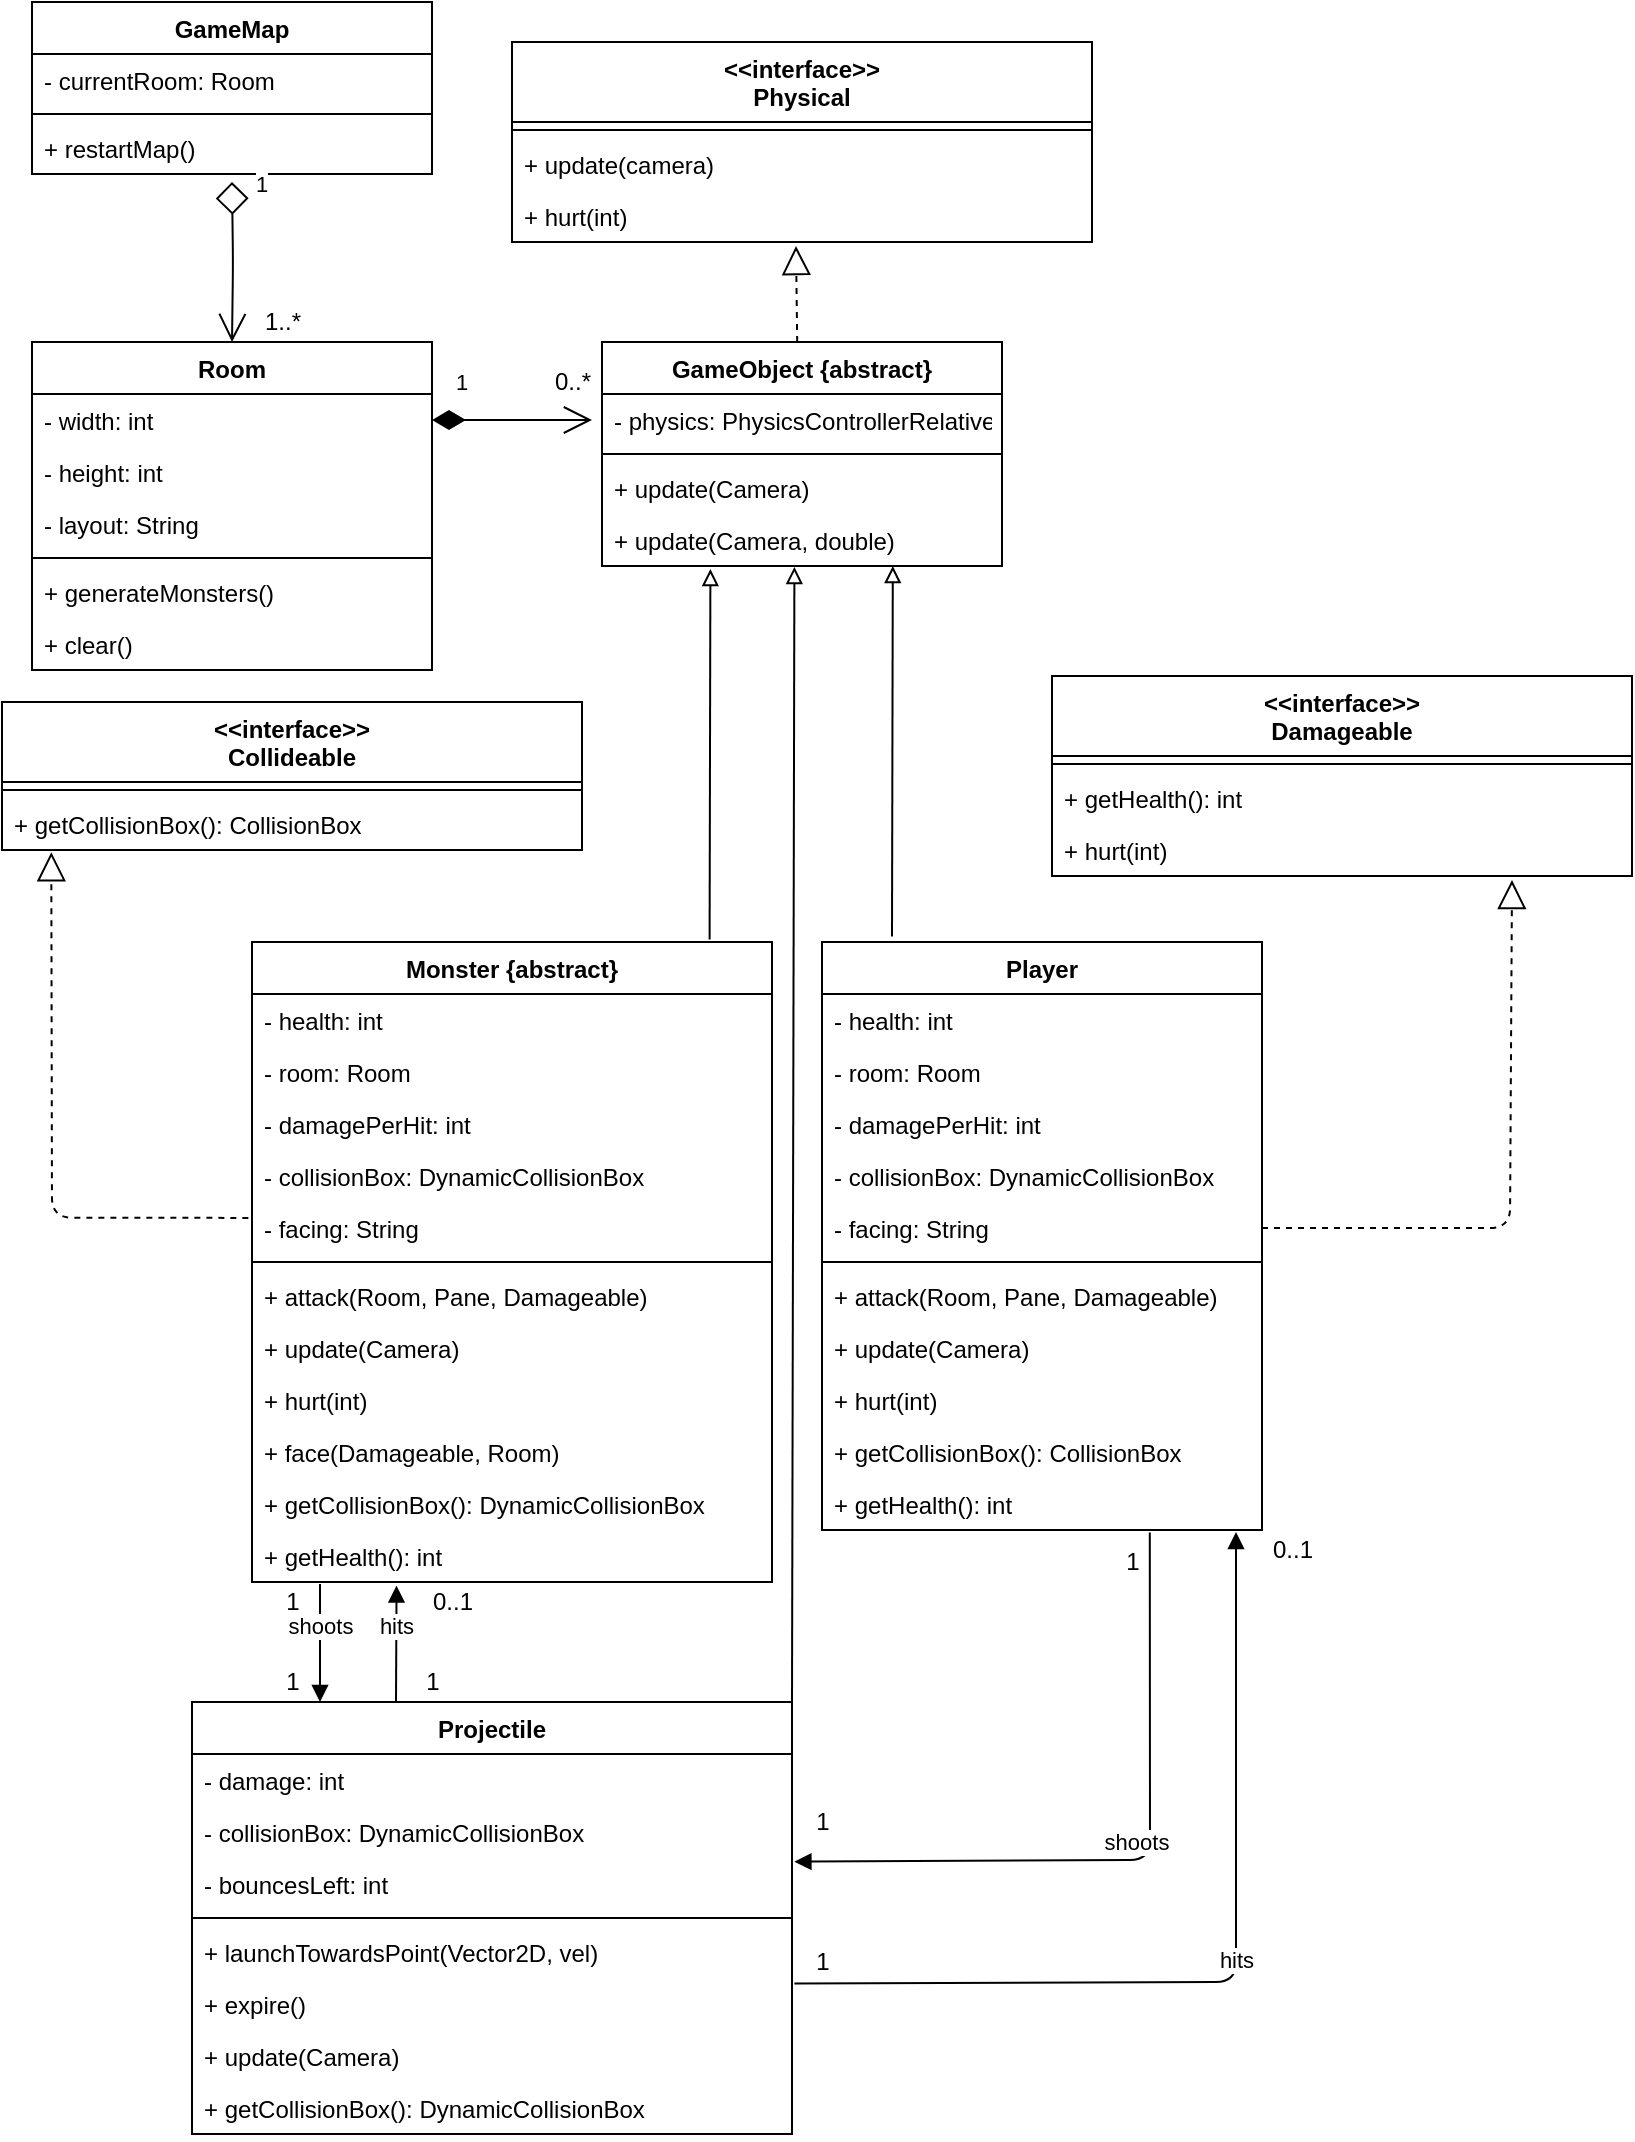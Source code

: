 <mxfile version="14.6.1" type="device"><diagram id="3t96VXbxoKb8-Y_9iRvL" name="Page-1"><mxGraphModel dx="-1186" dy="1269" grid="1" gridSize="10" guides="1" tooltips="1" connect="1" arrows="1" fold="1" page="1" pageScale="1" pageWidth="850" pageHeight="1100" math="0" shadow="0"><root><mxCell id="0"/><mxCell id="1" parent="0"/><mxCell id="FaftBdrVpX5m8-xm0CtU-35" value="&lt;&lt;interface&gt;&gt;&#10;Physical" style="swimlane;fontStyle=1;align=center;verticalAlign=top;childLayout=stackLayout;horizontal=1;startSize=40;horizontalStack=0;resizeParent=1;resizeParentMax=0;resizeLast=0;collapsible=1;marginBottom=0;whiteSpace=wrap;" parent="1" vertex="1"><mxGeometry x="3670" y="20" width="290" height="100" as="geometry"/></mxCell><mxCell id="FaftBdrVpX5m8-xm0CtU-36" value="" style="line;strokeWidth=1;fillColor=none;align=left;verticalAlign=middle;spacingTop=-1;spacingLeft=3;spacingRight=3;rotatable=0;labelPosition=right;points=[];portConstraint=eastwest;" parent="FaftBdrVpX5m8-xm0CtU-35" vertex="1"><mxGeometry y="40" width="290" height="8" as="geometry"/></mxCell><mxCell id="FaftBdrVpX5m8-xm0CtU-37" value="+ update(camera)" style="text;strokeColor=none;fillColor=none;align=left;verticalAlign=top;spacingLeft=4;spacingRight=4;overflow=hidden;rotatable=0;points=[[0,0.5],[1,0.5]];portConstraint=eastwest;" parent="FaftBdrVpX5m8-xm0CtU-35" vertex="1"><mxGeometry y="48" width="290" height="26" as="geometry"/></mxCell><mxCell id="FaftBdrVpX5m8-xm0CtU-38" value="+ hurt(int)" style="text;strokeColor=none;fillColor=none;align=left;verticalAlign=top;spacingLeft=4;spacingRight=4;overflow=hidden;rotatable=0;points=[[0,0.5],[1,0.5]];portConstraint=eastwest;" parent="FaftBdrVpX5m8-xm0CtU-35" vertex="1"><mxGeometry y="74" width="290" height="26" as="geometry"/></mxCell><mxCell id="FaftBdrVpX5m8-xm0CtU-39" value="GameObject {abstract}" style="swimlane;fontStyle=1;align=center;verticalAlign=top;childLayout=stackLayout;horizontal=1;startSize=26;horizontalStack=0;resizeParent=1;resizeParentMax=0;resizeLast=0;collapsible=1;marginBottom=0;fontSize=12;" parent="1" vertex="1"><mxGeometry x="3715" y="170" width="200" height="112" as="geometry"/></mxCell><mxCell id="FaftBdrVpX5m8-xm0CtU-40" value="- physics: PhysicsControllerRelative" style="text;strokeColor=none;fillColor=none;align=left;verticalAlign=top;spacingLeft=4;spacingRight=4;overflow=hidden;rotatable=0;points=[[0,0.5],[1,0.5]];portConstraint=eastwest;" parent="FaftBdrVpX5m8-xm0CtU-39" vertex="1"><mxGeometry y="26" width="200" height="26" as="geometry"/></mxCell><mxCell id="FaftBdrVpX5m8-xm0CtU-41" value="" style="line;strokeWidth=1;fillColor=none;align=left;verticalAlign=middle;spacingTop=-1;spacingLeft=3;spacingRight=3;rotatable=0;labelPosition=right;points=[];portConstraint=eastwest;" parent="FaftBdrVpX5m8-xm0CtU-39" vertex="1"><mxGeometry y="52" width="200" height="8" as="geometry"/></mxCell><mxCell id="FaftBdrVpX5m8-xm0CtU-42" value="+ update(Camera)" style="text;strokeColor=none;fillColor=none;align=left;verticalAlign=top;spacingLeft=4;spacingRight=4;overflow=hidden;rotatable=0;points=[[0,0.5],[1,0.5]];portConstraint=eastwest;" parent="FaftBdrVpX5m8-xm0CtU-39" vertex="1"><mxGeometry y="60" width="200" height="26" as="geometry"/></mxCell><mxCell id="FaftBdrVpX5m8-xm0CtU-43" value="+ update(Camera, double)" style="text;strokeColor=none;fillColor=none;align=left;verticalAlign=top;spacingLeft=4;spacingRight=4;overflow=hidden;rotatable=0;points=[[0,0.5],[1,0.5]];portConstraint=eastwest;fontSize=12;" parent="FaftBdrVpX5m8-xm0CtU-39" vertex="1"><mxGeometry y="86" width="200" height="26" as="geometry"/></mxCell><mxCell id="FaftBdrVpX5m8-xm0CtU-44" value="&lt;&lt;interface&gt;&gt;&#10;Damageable" style="swimlane;fontStyle=1;align=center;verticalAlign=top;childLayout=stackLayout;horizontal=1;startSize=40;horizontalStack=0;resizeParent=1;resizeParentMax=0;resizeLast=0;collapsible=1;marginBottom=0;whiteSpace=wrap;" parent="1" vertex="1"><mxGeometry x="3940" y="337" width="290" height="100" as="geometry"/></mxCell><mxCell id="FaftBdrVpX5m8-xm0CtU-45" value="" style="line;strokeWidth=1;fillColor=none;align=left;verticalAlign=middle;spacingTop=-1;spacingLeft=3;spacingRight=3;rotatable=0;labelPosition=right;points=[];portConstraint=eastwest;" parent="FaftBdrVpX5m8-xm0CtU-44" vertex="1"><mxGeometry y="40" width="290" height="8" as="geometry"/></mxCell><mxCell id="FaftBdrVpX5m8-xm0CtU-46" value="+ getHealth(): int" style="text;strokeColor=none;fillColor=none;align=left;verticalAlign=top;spacingLeft=4;spacingRight=4;overflow=hidden;rotatable=0;points=[[0,0.5],[1,0.5]];portConstraint=eastwest;" parent="FaftBdrVpX5m8-xm0CtU-44" vertex="1"><mxGeometry y="48" width="290" height="26" as="geometry"/></mxCell><mxCell id="FaftBdrVpX5m8-xm0CtU-47" value="+ hurt(int)" style="text;strokeColor=none;fillColor=none;align=left;verticalAlign=top;spacingLeft=4;spacingRight=4;overflow=hidden;rotatable=0;points=[[0,0.5],[1,0.5]];portConstraint=eastwest;" parent="FaftBdrVpX5m8-xm0CtU-44" vertex="1"><mxGeometry y="74" width="290" height="26" as="geometry"/></mxCell><mxCell id="FaftBdrVpX5m8-xm0CtU-48" value="&lt;&lt;interface&gt;&gt;&#10;Collideable" style="swimlane;fontStyle=1;align=center;verticalAlign=top;childLayout=stackLayout;horizontal=1;startSize=40;horizontalStack=0;resizeParent=1;resizeParentMax=0;resizeLast=0;collapsible=1;marginBottom=0;whiteSpace=wrap;" parent="1" vertex="1"><mxGeometry x="3415" y="350" width="290" height="74" as="geometry"/></mxCell><mxCell id="FaftBdrVpX5m8-xm0CtU-49" value="" style="line;strokeWidth=1;fillColor=none;align=left;verticalAlign=middle;spacingTop=-1;spacingLeft=3;spacingRight=3;rotatable=0;labelPosition=right;points=[];portConstraint=eastwest;" parent="FaftBdrVpX5m8-xm0CtU-48" vertex="1"><mxGeometry y="40" width="290" height="8" as="geometry"/></mxCell><mxCell id="FaftBdrVpX5m8-xm0CtU-50" value="+ getCollisionBox(): CollisionBox" style="text;strokeColor=none;fillColor=none;align=left;verticalAlign=top;spacingLeft=4;spacingRight=4;overflow=hidden;rotatable=0;points=[[0,0.5],[1,0.5]];portConstraint=eastwest;" parent="FaftBdrVpX5m8-xm0CtU-48" vertex="1"><mxGeometry y="48" width="290" height="26" as="geometry"/></mxCell><mxCell id="FaftBdrVpX5m8-xm0CtU-52" value="Monster {abstract}" style="swimlane;fontStyle=1;align=center;verticalAlign=top;childLayout=stackLayout;horizontal=1;startSize=26;horizontalStack=0;resizeParent=1;resizeParentMax=0;resizeLast=0;collapsible=1;marginBottom=0;" parent="1" vertex="1"><mxGeometry x="3540" y="470" width="260" height="320" as="geometry"/></mxCell><mxCell id="FaftBdrVpX5m8-xm0CtU-53" value="- health: int" style="text;strokeColor=none;fillColor=none;align=left;verticalAlign=top;spacingLeft=4;spacingRight=4;overflow=hidden;rotatable=0;points=[[0,0.5],[1,0.5]];portConstraint=eastwest;" parent="FaftBdrVpX5m8-xm0CtU-52" vertex="1"><mxGeometry y="26" width="260" height="26" as="geometry"/></mxCell><mxCell id="FaftBdrVpX5m8-xm0CtU-54" value="- room: Room" style="text;strokeColor=none;fillColor=none;align=left;verticalAlign=top;spacingLeft=4;spacingRight=4;overflow=hidden;rotatable=0;points=[[0,0.5],[1,0.5]];portConstraint=eastwest;" parent="FaftBdrVpX5m8-xm0CtU-52" vertex="1"><mxGeometry y="52" width="260" height="26" as="geometry"/></mxCell><mxCell id="FaftBdrVpX5m8-xm0CtU-55" value="- damagePerHit: int" style="text;strokeColor=none;fillColor=none;align=left;verticalAlign=top;spacingLeft=4;spacingRight=4;overflow=hidden;rotatable=0;points=[[0,0.5],[1,0.5]];portConstraint=eastwest;" parent="FaftBdrVpX5m8-xm0CtU-52" vertex="1"><mxGeometry y="78" width="260" height="26" as="geometry"/></mxCell><mxCell id="FaftBdrVpX5m8-xm0CtU-56" value="- collisionBox: DynamicCollisionBox" style="text;strokeColor=none;fillColor=none;align=left;verticalAlign=top;spacingLeft=4;spacingRight=4;overflow=hidden;rotatable=0;points=[[0,0.5],[1,0.5]];portConstraint=eastwest;" parent="FaftBdrVpX5m8-xm0CtU-52" vertex="1"><mxGeometry y="104" width="260" height="26" as="geometry"/></mxCell><mxCell id="FaftBdrVpX5m8-xm0CtU-57" value="- facing: String" style="text;strokeColor=none;fillColor=none;align=left;verticalAlign=top;spacingLeft=4;spacingRight=4;overflow=hidden;rotatable=0;points=[[0,0.5],[1,0.5]];portConstraint=eastwest;" parent="FaftBdrVpX5m8-xm0CtU-52" vertex="1"><mxGeometry y="130" width="260" height="26" as="geometry"/></mxCell><mxCell id="FaftBdrVpX5m8-xm0CtU-58" value="" style="line;strokeWidth=1;fillColor=none;align=left;verticalAlign=middle;spacingTop=-1;spacingLeft=3;spacingRight=3;rotatable=0;labelPosition=right;points=[];portConstraint=eastwest;" parent="FaftBdrVpX5m8-xm0CtU-52" vertex="1"><mxGeometry y="156" width="260" height="8" as="geometry"/></mxCell><mxCell id="FaftBdrVpX5m8-xm0CtU-59" value="+ attack(Room, Pane, Damageable)" style="text;strokeColor=none;fillColor=none;align=left;verticalAlign=top;spacingLeft=4;spacingRight=4;overflow=hidden;rotatable=0;points=[[0,0.5],[1,0.5]];portConstraint=eastwest;" parent="FaftBdrVpX5m8-xm0CtU-52" vertex="1"><mxGeometry y="164" width="260" height="26" as="geometry"/></mxCell><mxCell id="FaftBdrVpX5m8-xm0CtU-60" value="+ update(Camera)" style="text;strokeColor=none;fillColor=none;align=left;verticalAlign=top;spacingLeft=4;spacingRight=4;overflow=hidden;rotatable=0;points=[[0,0.5],[1,0.5]];portConstraint=eastwest;" parent="FaftBdrVpX5m8-xm0CtU-52" vertex="1"><mxGeometry y="190" width="260" height="26" as="geometry"/></mxCell><mxCell id="FaftBdrVpX5m8-xm0CtU-61" value="+ hurt(int)" style="text;strokeColor=none;fillColor=none;align=left;verticalAlign=top;spacingLeft=4;spacingRight=4;overflow=hidden;rotatable=0;points=[[0,0.5],[1,0.5]];portConstraint=eastwest;" parent="FaftBdrVpX5m8-xm0CtU-52" vertex="1"><mxGeometry y="216" width="260" height="26" as="geometry"/></mxCell><mxCell id="FaftBdrVpX5m8-xm0CtU-62" value="+ face(Damageable, Room)" style="text;strokeColor=none;fillColor=none;align=left;verticalAlign=top;spacingLeft=4;spacingRight=4;overflow=hidden;rotatable=0;points=[[0,0.5],[1,0.5]];portConstraint=eastwest;" parent="FaftBdrVpX5m8-xm0CtU-52" vertex="1"><mxGeometry y="242" width="260" height="26" as="geometry"/></mxCell><mxCell id="FaftBdrVpX5m8-xm0CtU-63" value="+ getCollisionBox(): DynamicCollisionBox" style="text;strokeColor=none;fillColor=none;align=left;verticalAlign=top;spacingLeft=4;spacingRight=4;overflow=hidden;rotatable=0;points=[[0,0.5],[1,0.5]];portConstraint=eastwest;" parent="FaftBdrVpX5m8-xm0CtU-52" vertex="1"><mxGeometry y="268" width="260" height="26" as="geometry"/></mxCell><mxCell id="FaftBdrVpX5m8-xm0CtU-64" value="+ getHealth(): int" style="text;strokeColor=none;fillColor=none;align=left;verticalAlign=top;spacingLeft=4;spacingRight=4;overflow=hidden;rotatable=0;points=[[0,0.5],[1,0.5]];portConstraint=eastwest;" parent="FaftBdrVpX5m8-xm0CtU-52" vertex="1"><mxGeometry y="294" width="260" height="26" as="geometry"/></mxCell><mxCell id="FaftBdrVpX5m8-xm0CtU-65" value="Player" style="swimlane;fontStyle=1;align=center;verticalAlign=top;childLayout=stackLayout;horizontal=1;startSize=26;horizontalStack=0;resizeParent=1;resizeParentMax=0;resizeLast=0;collapsible=1;marginBottom=0;" parent="1" vertex="1"><mxGeometry x="3825" y="470" width="220" height="294" as="geometry"/></mxCell><mxCell id="FaftBdrVpX5m8-xm0CtU-66" value="- health: int" style="text;strokeColor=none;fillColor=none;align=left;verticalAlign=top;spacingLeft=4;spacingRight=4;overflow=hidden;rotatable=0;points=[[0,0.5],[1,0.5]];portConstraint=eastwest;" parent="FaftBdrVpX5m8-xm0CtU-65" vertex="1"><mxGeometry y="26" width="220" height="26" as="geometry"/></mxCell><mxCell id="FaftBdrVpX5m8-xm0CtU-67" value="- room: Room" style="text;strokeColor=none;fillColor=none;align=left;verticalAlign=top;spacingLeft=4;spacingRight=4;overflow=hidden;rotatable=0;points=[[0,0.5],[1,0.5]];portConstraint=eastwest;" parent="FaftBdrVpX5m8-xm0CtU-65" vertex="1"><mxGeometry y="52" width="220" height="26" as="geometry"/></mxCell><mxCell id="FaftBdrVpX5m8-xm0CtU-68" value="- damagePerHit: int" style="text;strokeColor=none;fillColor=none;align=left;verticalAlign=top;spacingLeft=4;spacingRight=4;overflow=hidden;rotatable=0;points=[[0,0.5],[1,0.5]];portConstraint=eastwest;" parent="FaftBdrVpX5m8-xm0CtU-65" vertex="1"><mxGeometry y="78" width="220" height="26" as="geometry"/></mxCell><mxCell id="FaftBdrVpX5m8-xm0CtU-69" value="- collisionBox: DynamicCollisionBox " style="text;strokeColor=none;fillColor=none;align=left;verticalAlign=top;spacingLeft=4;spacingRight=4;overflow=hidden;rotatable=0;points=[[0,0.5],[1,0.5]];portConstraint=eastwest;" parent="FaftBdrVpX5m8-xm0CtU-65" vertex="1"><mxGeometry y="104" width="220" height="26" as="geometry"/></mxCell><mxCell id="FaftBdrVpX5m8-xm0CtU-70" value="- facing: String" style="text;strokeColor=none;fillColor=none;align=left;verticalAlign=top;spacingLeft=4;spacingRight=4;overflow=hidden;rotatable=0;points=[[0,0.5],[1,0.5]];portConstraint=eastwest;" parent="FaftBdrVpX5m8-xm0CtU-65" vertex="1"><mxGeometry y="130" width="220" height="26" as="geometry"/></mxCell><mxCell id="FaftBdrVpX5m8-xm0CtU-71" value="" style="line;strokeWidth=1;fillColor=none;align=left;verticalAlign=middle;spacingTop=-1;spacingLeft=3;spacingRight=3;rotatable=0;labelPosition=right;points=[];portConstraint=eastwest;" parent="FaftBdrVpX5m8-xm0CtU-65" vertex="1"><mxGeometry y="156" width="220" height="8" as="geometry"/></mxCell><mxCell id="FaftBdrVpX5m8-xm0CtU-72" value="+ attack(Room, Pane, Damageable)" style="text;strokeColor=none;fillColor=none;align=left;verticalAlign=top;spacingLeft=4;spacingRight=4;overflow=hidden;rotatable=0;points=[[0,0.5],[1,0.5]];portConstraint=eastwest;" parent="FaftBdrVpX5m8-xm0CtU-65" vertex="1"><mxGeometry y="164" width="220" height="26" as="geometry"/></mxCell><mxCell id="FaftBdrVpX5m8-xm0CtU-73" value="+ update(Camera)" style="text;strokeColor=none;fillColor=none;align=left;verticalAlign=top;spacingLeft=4;spacingRight=4;overflow=hidden;rotatable=0;points=[[0,0.5],[1,0.5]];portConstraint=eastwest;" parent="FaftBdrVpX5m8-xm0CtU-65" vertex="1"><mxGeometry y="190" width="220" height="26" as="geometry"/></mxCell><mxCell id="FaftBdrVpX5m8-xm0CtU-74" value="+ hurt(int)" style="text;strokeColor=none;fillColor=none;align=left;verticalAlign=top;spacingLeft=4;spacingRight=4;overflow=hidden;rotatable=0;points=[[0,0.5],[1,0.5]];portConstraint=eastwest;" parent="FaftBdrVpX5m8-xm0CtU-65" vertex="1"><mxGeometry y="216" width="220" height="26" as="geometry"/></mxCell><mxCell id="FaftBdrVpX5m8-xm0CtU-75" value="+ getCollisionBox(): CollisionBox" style="text;strokeColor=none;fillColor=none;align=left;verticalAlign=top;spacingLeft=4;spacingRight=4;overflow=hidden;rotatable=0;points=[[0,0.5],[1,0.5]];portConstraint=eastwest;" parent="FaftBdrVpX5m8-xm0CtU-65" vertex="1"><mxGeometry y="242" width="220" height="26" as="geometry"/></mxCell><mxCell id="FaftBdrVpX5m8-xm0CtU-76" value="+ getHealth(): int" style="text;strokeColor=none;fillColor=none;align=left;verticalAlign=top;spacingLeft=4;spacingRight=4;overflow=hidden;rotatable=0;points=[[0,0.5],[1,0.5]];portConstraint=eastwest;" parent="FaftBdrVpX5m8-xm0CtU-65" vertex="1"><mxGeometry y="268" width="220" height="26" as="geometry"/></mxCell><mxCell id="FaftBdrVpX5m8-xm0CtU-78" value="Projectile" style="swimlane;fontStyle=1;align=center;verticalAlign=top;childLayout=stackLayout;horizontal=1;startSize=26;horizontalStack=0;resizeParent=1;resizeParentMax=0;resizeLast=0;collapsible=1;marginBottom=0;" parent="1" vertex="1"><mxGeometry x="3510" y="850" width="300" height="216" as="geometry"/></mxCell><mxCell id="FaftBdrVpX5m8-xm0CtU-79" value="- damage: int" style="text;strokeColor=none;fillColor=none;align=left;verticalAlign=top;spacingLeft=4;spacingRight=4;overflow=hidden;rotatable=0;points=[[0,0.5],[1,0.5]];portConstraint=eastwest;" parent="FaftBdrVpX5m8-xm0CtU-78" vertex="1"><mxGeometry y="26" width="300" height="26" as="geometry"/></mxCell><mxCell id="FaftBdrVpX5m8-xm0CtU-80" value="- collisionBox: DynamicCollisionBox" style="text;strokeColor=none;fillColor=none;align=left;verticalAlign=top;spacingLeft=4;spacingRight=4;overflow=hidden;rotatable=0;points=[[0,0.5],[1,0.5]];portConstraint=eastwest;" parent="FaftBdrVpX5m8-xm0CtU-78" vertex="1"><mxGeometry y="52" width="300" height="26" as="geometry"/></mxCell><mxCell id="FaftBdrVpX5m8-xm0CtU-81" value="- bouncesLeft: int" style="text;strokeColor=none;fillColor=none;align=left;verticalAlign=top;spacingLeft=4;spacingRight=4;overflow=hidden;rotatable=0;points=[[0,0.5],[1,0.5]];portConstraint=eastwest;" parent="FaftBdrVpX5m8-xm0CtU-78" vertex="1"><mxGeometry y="78" width="300" height="26" as="geometry"/></mxCell><mxCell id="FaftBdrVpX5m8-xm0CtU-82" value="" style="line;strokeWidth=1;fillColor=none;align=left;verticalAlign=middle;spacingTop=-1;spacingLeft=3;spacingRight=3;rotatable=0;labelPosition=right;points=[];portConstraint=eastwest;" parent="FaftBdrVpX5m8-xm0CtU-78" vertex="1"><mxGeometry y="104" width="300" height="8" as="geometry"/></mxCell><mxCell id="FaftBdrVpX5m8-xm0CtU-83" value="+ launchTowardsPoint(Vector2D, vel)" style="text;strokeColor=none;fillColor=none;align=left;verticalAlign=top;spacingLeft=4;spacingRight=4;overflow=hidden;rotatable=0;points=[[0,0.5],[1,0.5]];portConstraint=eastwest;" parent="FaftBdrVpX5m8-xm0CtU-78" vertex="1"><mxGeometry y="112" width="300" height="26" as="geometry"/></mxCell><mxCell id="FaftBdrVpX5m8-xm0CtU-84" value="+ expire()" style="text;strokeColor=none;fillColor=none;align=left;verticalAlign=top;spacingLeft=4;spacingRight=4;overflow=hidden;rotatable=0;points=[[0,0.5],[1,0.5]];portConstraint=eastwest;" parent="FaftBdrVpX5m8-xm0CtU-78" vertex="1"><mxGeometry y="138" width="300" height="26" as="geometry"/></mxCell><mxCell id="FaftBdrVpX5m8-xm0CtU-85" value="+ update(Camera)" style="text;strokeColor=none;fillColor=none;align=left;verticalAlign=top;spacingLeft=4;spacingRight=4;overflow=hidden;rotatable=0;points=[[0,0.5],[1,0.5]];portConstraint=eastwest;" parent="FaftBdrVpX5m8-xm0CtU-78" vertex="1"><mxGeometry y="164" width="300" height="26" as="geometry"/></mxCell><mxCell id="FaftBdrVpX5m8-xm0CtU-86" value="+ getCollisionBox(): DynamicCollisionBox" style="text;strokeColor=none;fillColor=none;align=left;verticalAlign=top;spacingLeft=4;spacingRight=4;overflow=hidden;rotatable=0;points=[[0,0.5],[1,0.5]];portConstraint=eastwest;" parent="FaftBdrVpX5m8-xm0CtU-78" vertex="1"><mxGeometry y="190" width="300" height="26" as="geometry"/></mxCell><mxCell id="FaftBdrVpX5m8-xm0CtU-88" value="" style="endArrow=block;dashed=1;endFill=0;endSize=12;html=1;fontSize=12;exitX=0.488;exitY=0;exitDx=0;exitDy=0;exitPerimeter=0;" parent="1" source="FaftBdrVpX5m8-xm0CtU-39" edge="1"><mxGeometry width="160" relative="1" as="geometry"><mxPoint x="2355" y="135" as="sourcePoint"/><mxPoint x="3812" y="122" as="targetPoint"/></mxGeometry></mxCell><mxCell id="FaftBdrVpX5m8-xm0CtU-95" value="hits" style="html=1;verticalAlign=bottom;endArrow=block;exitX=1.004;exitY=0.104;exitDx=0;exitDy=0;exitPerimeter=0;" parent="1" source="FaftBdrVpX5m8-xm0CtU-84" edge="1"><mxGeometry width="80" relative="1" as="geometry"><mxPoint x="3920.0" y="989.972" as="sourcePoint"/><mxPoint x="4032" y="765" as="targetPoint"/><Array as="points"><mxPoint x="4032" y="990"/></Array></mxGeometry></mxCell><mxCell id="FaftBdrVpX5m8-xm0CtU-96" value="shoots" style="html=1;verticalAlign=bottom;endArrow=block;entryX=1.004;entryY=0.07;entryDx=0;entryDy=0;exitX=0.745;exitY=1.046;exitDx=0;exitDy=0;exitPerimeter=0;entryPerimeter=0;" parent="1" source="FaftBdrVpX5m8-xm0CtU-76" target="FaftBdrVpX5m8-xm0CtU-81" edge="1"><mxGeometry width="80" relative="1" as="geometry"><mxPoint x="4155" y="764" as="sourcePoint"/><mxPoint x="3920" y="929" as="targetPoint"/><Array as="points"><mxPoint x="3989" y="929"/></Array></mxGeometry></mxCell><mxCell id="FaftBdrVpX5m8-xm0CtU-97" value="" style="endArrow=block;dashed=1;endFill=0;endSize=12;html=1;fontSize=12;exitX=-0.007;exitY=0.306;exitDx=0;exitDy=0;exitPerimeter=0;entryX=0.085;entryY=1.042;entryDx=0;entryDy=0;entryPerimeter=0;" parent="1" source="FaftBdrVpX5m8-xm0CtU-57" target="FaftBdrVpX5m8-xm0CtU-50" edge="1"><mxGeometry width="160" relative="1" as="geometry"><mxPoint x="3440" y="427" as="sourcePoint"/><mxPoint x="3420" y="470" as="targetPoint"/><Array as="points"><mxPoint x="3440" y="607.82"/></Array></mxGeometry></mxCell><mxCell id="FaftBdrVpX5m8-xm0CtU-99" value="" style="endArrow=block;dashed=1;endFill=0;endSize=12;html=1;fontSize=12;exitX=1;exitY=0.5;exitDx=0;exitDy=0;" parent="1" source="FaftBdrVpX5m8-xm0CtU-70" edge="1"><mxGeometry width="160" relative="1" as="geometry"><mxPoint x="4169" y="440" as="sourcePoint"/><mxPoint x="4170" y="439" as="targetPoint"/><Array as="points"><mxPoint x="4169" y="613"/></Array></mxGeometry></mxCell><mxCell id="FaftBdrVpX5m8-xm0CtU-110" value="hits" style="html=1;verticalAlign=bottom;endArrow=block;entryX=0.278;entryY=1.069;entryDx=0;entryDy=0;entryPerimeter=0;" parent="1" target="FaftBdrVpX5m8-xm0CtU-64" edge="1"><mxGeometry width="80" relative="1" as="geometry"><mxPoint x="3612" y="850" as="sourcePoint"/><mxPoint x="3616" y="792" as="targetPoint"/></mxGeometry></mxCell><mxCell id="FaftBdrVpX5m8-xm0CtU-112" value="shoots" style="html=1;verticalAlign=bottom;endArrow=block;" parent="1" edge="1"><mxGeometry width="80" relative="1" as="geometry"><mxPoint x="3574" y="791" as="sourcePoint"/><mxPoint x="3574" y="850" as="targetPoint"/></mxGeometry></mxCell><mxCell id="FaftBdrVpX5m8-xm0CtU-113" value="0..1" style="text;html=1;align=center;verticalAlign=middle;resizable=0;points=[];autosize=1;strokeColor=none;" parent="1" vertex="1"><mxGeometry x="3620" y="790" width="40" height="20" as="geometry"/></mxCell><mxCell id="FaftBdrVpX5m8-xm0CtU-114" value="1" style="text;html=1;align=center;verticalAlign=middle;resizable=0;points=[];autosize=1;strokeColor=none;" parent="1" vertex="1"><mxGeometry x="3550" y="830" width="20" height="20" as="geometry"/></mxCell><mxCell id="FaftBdrVpX5m8-xm0CtU-115" value="0..1" style="text;html=1;align=center;verticalAlign=middle;resizable=0;points=[];autosize=1;strokeColor=none;" parent="1" vertex="1"><mxGeometry x="4040" y="764" width="40" height="20" as="geometry"/></mxCell><mxCell id="FaftBdrVpX5m8-xm0CtU-116" value="1" style="text;html=1;align=center;verticalAlign=middle;resizable=0;points=[];autosize=1;strokeColor=none;" parent="1" vertex="1"><mxGeometry x="3815" y="900" width="20" height="20" as="geometry"/></mxCell><mxCell id="FaftBdrVpX5m8-xm0CtU-117" value="1" style="text;html=1;align=center;verticalAlign=middle;resizable=0;points=[];autosize=1;strokeColor=none;" parent="1" vertex="1"><mxGeometry x="3970" y="770" width="20" height="20" as="geometry"/></mxCell><mxCell id="GZKu8QBBRdE8U0Z6Or0N-2" value="" style="endArrow=block;html=1;endFill=0;exitX=0.88;exitY=-0.004;exitDx=0;exitDy=0;exitPerimeter=0;entryX=0.271;entryY=1.057;entryDx=0;entryDy=0;entryPerimeter=0;" parent="1" source="FaftBdrVpX5m8-xm0CtU-52" target="FaftBdrVpX5m8-xm0CtU-43" edge="1"><mxGeometry width="50" height="50" relative="1" as="geometry"><mxPoint x="3780" y="283" as="sourcePoint"/><mxPoint x="3769" y="290" as="targetPoint"/></mxGeometry></mxCell><mxCell id="GZKu8QBBRdE8U0Z6Or0N-4" value="Room" style="swimlane;fontStyle=1;align=center;verticalAlign=top;childLayout=stackLayout;horizontal=1;startSize=26;horizontalStack=0;resizeParent=1;resizeParentMax=0;resizeLast=0;collapsible=1;marginBottom=0;fontSize=12;" parent="1" vertex="1"><mxGeometry x="3430" y="170" width="200" height="164" as="geometry"/></mxCell><mxCell id="GZKu8QBBRdE8U0Z6Or0N-5" value="- width: int" style="text;strokeColor=none;fillColor=none;align=left;verticalAlign=top;spacingLeft=4;spacingRight=4;overflow=hidden;rotatable=0;points=[[0,0.5],[1,0.5]];portConstraint=eastwest;" parent="GZKu8QBBRdE8U0Z6Or0N-4" vertex="1"><mxGeometry y="26" width="200" height="26" as="geometry"/></mxCell><mxCell id="GZKu8QBBRdE8U0Z6Or0N-9" value="- height: int" style="text;strokeColor=none;fillColor=none;align=left;verticalAlign=top;spacingLeft=4;spacingRight=4;overflow=hidden;rotatable=0;points=[[0,0.5],[1,0.5]];portConstraint=eastwest;" parent="GZKu8QBBRdE8U0Z6Or0N-4" vertex="1"><mxGeometry y="52" width="200" height="26" as="geometry"/></mxCell><mxCell id="GZKu8QBBRdE8U0Z6Or0N-10" value="- layout: String" style="text;strokeColor=none;fillColor=none;align=left;verticalAlign=top;spacingLeft=4;spacingRight=4;overflow=hidden;rotatable=0;points=[[0,0.5],[1,0.5]];portConstraint=eastwest;" parent="GZKu8QBBRdE8U0Z6Or0N-4" vertex="1"><mxGeometry y="78" width="200" height="26" as="geometry"/></mxCell><mxCell id="GZKu8QBBRdE8U0Z6Or0N-6" value="" style="line;strokeWidth=1;fillColor=none;align=left;verticalAlign=middle;spacingTop=-1;spacingLeft=3;spacingRight=3;rotatable=0;labelPosition=right;points=[];portConstraint=eastwest;" parent="GZKu8QBBRdE8U0Z6Or0N-4" vertex="1"><mxGeometry y="104" width="200" height="8" as="geometry"/></mxCell><mxCell id="GZKu8QBBRdE8U0Z6Or0N-7" value="+ generateMonsters()" style="text;strokeColor=none;fillColor=none;align=left;verticalAlign=top;spacingLeft=4;spacingRight=4;overflow=hidden;rotatable=0;points=[[0,0.5],[1,0.5]];portConstraint=eastwest;" parent="GZKu8QBBRdE8U0Z6Or0N-4" vertex="1"><mxGeometry y="112" width="200" height="26" as="geometry"/></mxCell><mxCell id="GZKu8QBBRdE8U0Z6Or0N-8" value="+ clear()" style="text;strokeColor=none;fillColor=none;align=left;verticalAlign=top;spacingLeft=4;spacingRight=4;overflow=hidden;rotatable=0;points=[[0,0.5],[1,0.5]];portConstraint=eastwest;fontSize=12;" parent="GZKu8QBBRdE8U0Z6Or0N-4" vertex="1"><mxGeometry y="138" width="200" height="26" as="geometry"/></mxCell><mxCell id="GZKu8QBBRdE8U0Z6Or0N-12" value="0..*" style="text;html=1;align=center;verticalAlign=middle;resizable=0;points=[];autosize=1;strokeColor=none;" parent="1" vertex="1"><mxGeometry x="3685" y="180" width="30" height="20" as="geometry"/></mxCell><mxCell id="GZKu8QBBRdE8U0Z6Or0N-13" value="GameMap" style="swimlane;fontStyle=1;align=center;verticalAlign=top;childLayout=stackLayout;horizontal=1;startSize=26;horizontalStack=0;resizeParent=1;resizeParentMax=0;resizeLast=0;collapsible=1;marginBottom=0;fontSize=12;" parent="1" vertex="1"><mxGeometry x="3430" width="200" height="86" as="geometry"/></mxCell><mxCell id="GZKu8QBBRdE8U0Z6Or0N-15" value="- currentRoom: Room" style="text;strokeColor=none;fillColor=none;align=left;verticalAlign=top;spacingLeft=4;spacingRight=4;overflow=hidden;rotatable=0;points=[[0,0.5],[1,0.5]];portConstraint=eastwest;" parent="GZKu8QBBRdE8U0Z6Or0N-13" vertex="1"><mxGeometry y="26" width="200" height="26" as="geometry"/></mxCell><mxCell id="GZKu8QBBRdE8U0Z6Or0N-17" value="" style="line;strokeWidth=1;fillColor=none;align=left;verticalAlign=middle;spacingTop=-1;spacingLeft=3;spacingRight=3;rotatable=0;labelPosition=right;points=[];portConstraint=eastwest;" parent="GZKu8QBBRdE8U0Z6Or0N-13" vertex="1"><mxGeometry y="52" width="200" height="8" as="geometry"/></mxCell><mxCell id="GZKu8QBBRdE8U0Z6Or0N-18" value="+ restartMap()" style="text;strokeColor=none;fillColor=none;align=left;verticalAlign=top;spacingLeft=4;spacingRight=4;overflow=hidden;rotatable=0;points=[[0,0.5],[1,0.5]];portConstraint=eastwest;" parent="GZKu8QBBRdE8U0Z6Or0N-13" vertex="1"><mxGeometry y="60" width="200" height="26" as="geometry"/></mxCell><mxCell id="GZKu8QBBRdE8U0Z6Or0N-22" value="1" style="endArrow=open;html=1;endSize=12;startArrow=diamond;startSize=14;startFill=0;edgeStyle=orthogonalEdgeStyle;align=left;verticalAlign=bottom;entryX=0.5;entryY=0;entryDx=0;entryDy=0;" parent="1" target="GZKu8QBBRdE8U0Z6Or0N-4" edge="1"><mxGeometry x="-0.75" y="10" relative="1" as="geometry"><mxPoint x="3530" y="90" as="sourcePoint"/><mxPoint x="3690" y="100" as="targetPoint"/><mxPoint as="offset"/></mxGeometry></mxCell><mxCell id="GZKu8QBBRdE8U0Z6Or0N-23" value="1..*" style="text;html=1;align=center;verticalAlign=middle;resizable=0;points=[];autosize=1;strokeColor=none;" parent="1" vertex="1"><mxGeometry x="3540" y="150" width="30" height="20" as="geometry"/></mxCell><mxCell id="GZKu8QBBRdE8U0Z6Or0N-25" value="1" style="endArrow=open;html=1;endSize=12;startArrow=diamondThin;startSize=14;startFill=1;edgeStyle=orthogonalEdgeStyle;align=left;verticalAlign=bottom;exitX=1;exitY=0.5;exitDx=0;exitDy=0;" parent="1" source="GZKu8QBBRdE8U0Z6Or0N-5" edge="1"><mxGeometry x="-0.75" y="10" relative="1" as="geometry"><mxPoint x="3540" y="100" as="sourcePoint"/><mxPoint x="3710" y="209" as="targetPoint"/><mxPoint as="offset"/></mxGeometry></mxCell><mxCell id="GZKu8QBBRdE8U0Z6Or0N-26" value="" style="endArrow=block;html=1;endFill=0;exitX=0.88;exitY=-0.004;exitDx=0;exitDy=0;exitPerimeter=0;entryX=0.271;entryY=1.057;entryDx=0;entryDy=0;entryPerimeter=0;" parent="1" edge="1"><mxGeometry width="50" height="50" relative="1" as="geometry"><mxPoint x="3860" y="467.24" as="sourcePoint"/><mxPoint x="3860.4" y="282.002" as="targetPoint"/></mxGeometry></mxCell><mxCell id="GZKu8QBBRdE8U0Z6Or0N-27" value="" style="endArrow=block;html=1;endFill=0;exitX=1;exitY=0;exitDx=0;exitDy=0;entryX=0.481;entryY=1.018;entryDx=0;entryDy=0;entryPerimeter=0;" parent="1" source="FaftBdrVpX5m8-xm0CtU-78" target="FaftBdrVpX5m8-xm0CtU-43" edge="1"><mxGeometry width="50" height="50" relative="1" as="geometry"><mxPoint x="3815" y="467.24" as="sourcePoint"/><mxPoint x="3815.4" y="282.002" as="targetPoint"/></mxGeometry></mxCell><mxCell id="LyJkWgqzFFzTC0WiWu2--1" value="1" style="text;html=1;align=center;verticalAlign=middle;resizable=0;points=[];autosize=1;strokeColor=none;" vertex="1" parent="1"><mxGeometry x="3815" y="970" width="20" height="20" as="geometry"/></mxCell><mxCell id="LyJkWgqzFFzTC0WiWu2--3" value="1" style="text;html=1;align=center;verticalAlign=middle;resizable=0;points=[];autosize=1;strokeColor=none;" vertex="1" parent="1"><mxGeometry x="3550" y="790" width="20" height="20" as="geometry"/></mxCell><mxCell id="LyJkWgqzFFzTC0WiWu2--4" value="1" style="text;html=1;align=center;verticalAlign=middle;resizable=0;points=[];autosize=1;strokeColor=none;" vertex="1" parent="1"><mxGeometry x="3620" y="830" width="20" height="20" as="geometry"/></mxCell></root></mxGraphModel></diagram></mxfile>
